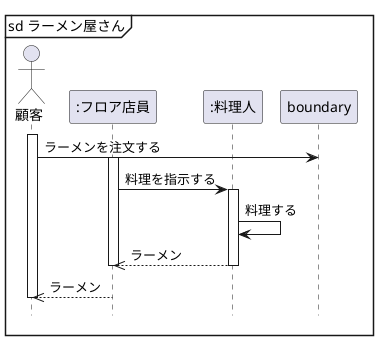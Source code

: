 @startuml ラーメンの注文
hide footbox
Actor 顧客 as guest
participant ":フロア店員" as clerk
participant ":料理人" as cooker
mainframe sd ラーメン屋さん
activate guest 
guest -> boundary : ラーメンを注文する
activate clerk
clerk ->cooker:料理を指示する
activate cooker
cooker -> cooker:料理する
clerk <<-- cooker:ラーメン
deactivate cooker
deactivate clerk
guest <<-- clerk: ラーメン
deactivate guest

@enduml